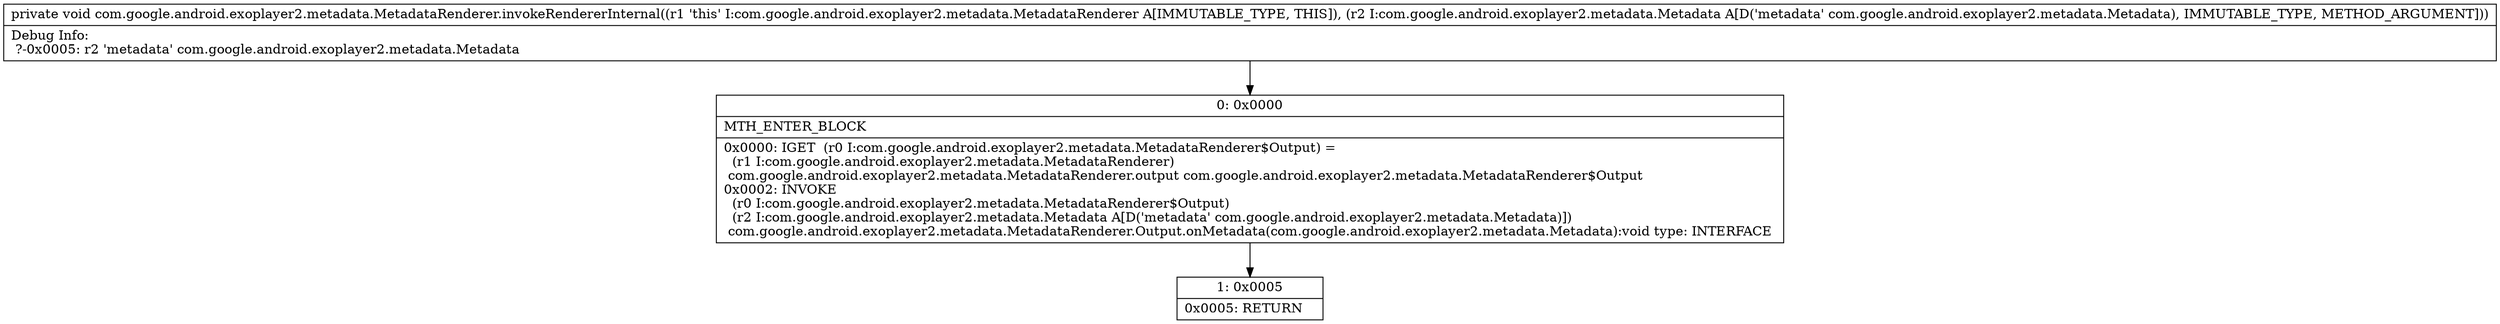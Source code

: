 digraph "CFG forcom.google.android.exoplayer2.metadata.MetadataRenderer.invokeRendererInternal(Lcom\/google\/android\/exoplayer2\/metadata\/Metadata;)V" {
Node_0 [shape=record,label="{0\:\ 0x0000|MTH_ENTER_BLOCK\l|0x0000: IGET  (r0 I:com.google.android.exoplayer2.metadata.MetadataRenderer$Output) = \l  (r1 I:com.google.android.exoplayer2.metadata.MetadataRenderer)\l com.google.android.exoplayer2.metadata.MetadataRenderer.output com.google.android.exoplayer2.metadata.MetadataRenderer$Output \l0x0002: INVOKE  \l  (r0 I:com.google.android.exoplayer2.metadata.MetadataRenderer$Output)\l  (r2 I:com.google.android.exoplayer2.metadata.Metadata A[D('metadata' com.google.android.exoplayer2.metadata.Metadata)])\l com.google.android.exoplayer2.metadata.MetadataRenderer.Output.onMetadata(com.google.android.exoplayer2.metadata.Metadata):void type: INTERFACE \l}"];
Node_1 [shape=record,label="{1\:\ 0x0005|0x0005: RETURN   \l}"];
MethodNode[shape=record,label="{private void com.google.android.exoplayer2.metadata.MetadataRenderer.invokeRendererInternal((r1 'this' I:com.google.android.exoplayer2.metadata.MetadataRenderer A[IMMUTABLE_TYPE, THIS]), (r2 I:com.google.android.exoplayer2.metadata.Metadata A[D('metadata' com.google.android.exoplayer2.metadata.Metadata), IMMUTABLE_TYPE, METHOD_ARGUMENT]))  | Debug Info:\l  ?\-0x0005: r2 'metadata' com.google.android.exoplayer2.metadata.Metadata\l}"];
MethodNode -> Node_0;
Node_0 -> Node_1;
}

